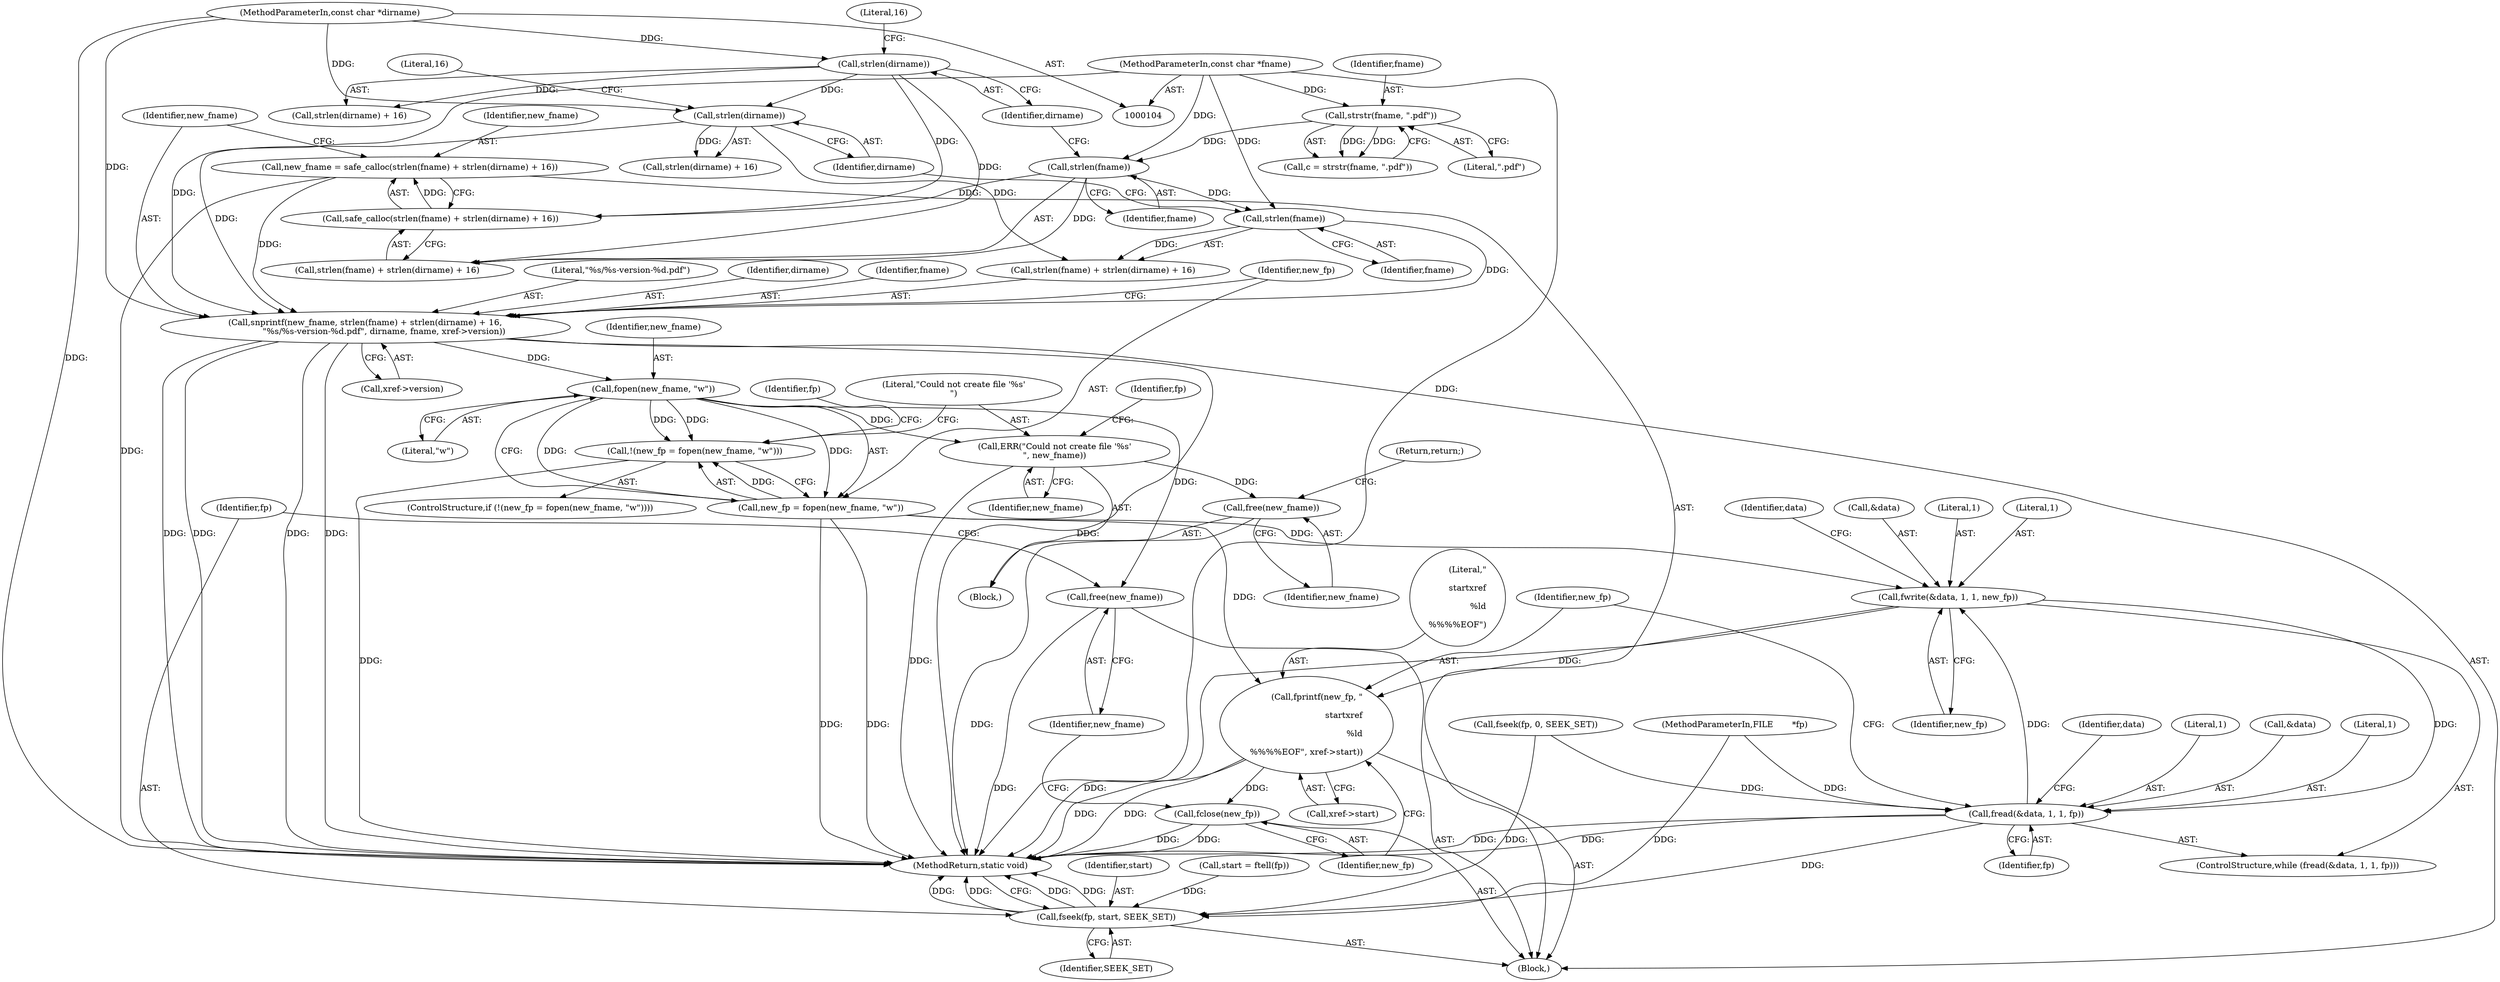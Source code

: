 digraph "0_pdfresurrect_0c4120fffa3dffe97b95c486a120eded82afe8a6_0@API" {
"1000139" [label="(Call,snprintf(new_fname, strlen(fname) + strlen(dirname) + 16,\n              \"%s/%s-version-%d.pdf\", dirname, fname, xref->version))"];
"1000129" [label="(Call,new_fname = safe_calloc(strlen(fname) + strlen(dirname) + 16))"];
"1000131" [label="(Call,safe_calloc(strlen(fname) + strlen(dirname) + 16))"];
"1000133" [label="(Call,strlen(fname))"];
"1000122" [label="(Call,strstr(fname, \".pdf\"))"];
"1000106" [label="(MethodParameterIn,const char *fname)"];
"1000136" [label="(Call,strlen(dirname))"];
"1000107" [label="(MethodParameterIn,const char *dirname)"];
"1000142" [label="(Call,strlen(fname))"];
"1000145" [label="(Call,strlen(dirname))"];
"1000158" [label="(Call,fopen(new_fname, \"w\"))"];
"1000155" [label="(Call,!(new_fp = fopen(new_fname, \"w\")))"];
"1000156" [label="(Call,new_fp = fopen(new_fname, \"w\"))"];
"1000183" [label="(Call,fwrite(&data, 1, 1, new_fp))"];
"1000177" [label="(Call,fread(&data, 1, 1, fp))"];
"1000199" [label="(Call,fseek(fp, start, SEEK_SET))"];
"1000189" [label="(Call,fprintf(new_fp, \"\r\nstartxref\r\n%ld\r\n%%%%EOF\", xref->start))"];
"1000195" [label="(Call,fclose(new_fp))"];
"1000162" [label="(Call,ERR(\"Could not create file '%s'\n\", new_fname))"];
"1000169" [label="(Call,free(new_fname))"];
"1000197" [label="(Call,free(new_fname))"];
"1000171" [label="(Return,return;)"];
"1000134" [label="(Identifier,fname)"];
"1000140" [label="(Identifier,new_fname)"];
"1000148" [label="(Literal,\"%s/%s-version-%d.pdf\")"];
"1000135" [label="(Call,strlen(dirname) + 16)"];
"1000198" [label="(Identifier,new_fname)"];
"1000154" [label="(ControlStructure,if (!(new_fp = fopen(new_fname, \"w\"))))"];
"1000141" [label="(Call,strlen(fname) + strlen(dirname) + 16)"];
"1000131" [label="(Call,safe_calloc(strlen(fname) + strlen(dirname) + 16))"];
"1000185" [label="(Identifier,data)"];
"1000199" [label="(Call,fseek(fp, start, SEEK_SET))"];
"1000143" [label="(Identifier,fname)"];
"1000107" [label="(MethodParameterIn,const char *dirname)"];
"1000155" [label="(Call,!(new_fp = fopen(new_fname, \"w\")))"];
"1000172" [label="(Call,fseek(fp, 0, SEEK_SET))"];
"1000161" [label="(Block,)"];
"1000162" [label="(Call,ERR(\"Could not create file '%s'\n\", new_fname))"];
"1000109" [label="(Block,)"];
"1000202" [label="(Identifier,SEEK_SET)"];
"1000201" [label="(Identifier,start)"];
"1000170" [label="(Identifier,new_fname)"];
"1000166" [label="(Identifier,fp)"];
"1000163" [label="(Literal,\"Could not create file '%s'\n\")"];
"1000146" [label="(Identifier,dirname)"];
"1000182" [label="(Identifier,fp)"];
"1000123" [label="(Identifier,fname)"];
"1000181" [label="(Literal,1)"];
"1000200" [label="(Identifier,fp)"];
"1000179" [label="(Identifier,data)"];
"1000195" [label="(Call,fclose(new_fp))"];
"1000203" [label="(MethodReturn,static void)"];
"1000197" [label="(Call,free(new_fname))"];
"1000184" [label="(Call,&data)"];
"1000124" [label="(Literal,\".pdf\")"];
"1000144" [label="(Call,strlen(dirname) + 16)"];
"1000177" [label="(Call,fread(&data, 1, 1, fp))"];
"1000149" [label="(Identifier,dirname)"];
"1000188" [label="(Identifier,new_fp)"];
"1000192" [label="(Call,xref->start)"];
"1000159" [label="(Identifier,new_fname)"];
"1000173" [label="(Identifier,fp)"];
"1000183" [label="(Call,fwrite(&data, 1, 1, new_fp))"];
"1000136" [label="(Call,strlen(dirname))"];
"1000147" [label="(Literal,16)"];
"1000158" [label="(Call,fopen(new_fname, \"w\"))"];
"1000176" [label="(ControlStructure,while (fread(&data, 1, 1, fp)))"];
"1000164" [label="(Identifier,new_fname)"];
"1000186" [label="(Literal,1)"];
"1000157" [label="(Identifier,new_fp)"];
"1000189" [label="(Call,fprintf(new_fp, \"\r\nstartxref\r\n%ld\r\n%%%%EOF\", xref->start))"];
"1000129" [label="(Call,new_fname = safe_calloc(strlen(fname) + strlen(dirname) + 16))"];
"1000106" [label="(MethodParameterIn,const char *fname)"];
"1000191" [label="(Literal,\"\r\nstartxref\r\n%ld\r\n%%%%EOF\")"];
"1000138" [label="(Literal,16)"];
"1000145" [label="(Call,strlen(dirname))"];
"1000137" [label="(Identifier,dirname)"];
"1000169" [label="(Call,free(new_fname))"];
"1000178" [label="(Call,&data)"];
"1000139" [label="(Call,snprintf(new_fname, strlen(fname) + strlen(dirname) + 16,\n              \"%s/%s-version-%d.pdf\", dirname, fname, xref->version))"];
"1000132" [label="(Call,strlen(fname) + strlen(dirname) + 16)"];
"1000120" [label="(Call,c = strstr(fname, \".pdf\"))"];
"1000156" [label="(Call,new_fp = fopen(new_fname, \"w\"))"];
"1000190" [label="(Identifier,new_fp)"];
"1000115" [label="(Call,start = ftell(fp))"];
"1000196" [label="(Identifier,new_fp)"];
"1000133" [label="(Call,strlen(fname))"];
"1000142" [label="(Call,strlen(fname))"];
"1000130" [label="(Identifier,new_fname)"];
"1000160" [label="(Literal,\"w\")"];
"1000187" [label="(Literal,1)"];
"1000105" [label="(MethodParameterIn,FILE       *fp)"];
"1000180" [label="(Literal,1)"];
"1000151" [label="(Call,xref->version)"];
"1000150" [label="(Identifier,fname)"];
"1000122" [label="(Call,strstr(fname, \".pdf\"))"];
"1000139" -> "1000109"  [label="AST: "];
"1000139" -> "1000151"  [label="CFG: "];
"1000140" -> "1000139"  [label="AST: "];
"1000141" -> "1000139"  [label="AST: "];
"1000148" -> "1000139"  [label="AST: "];
"1000149" -> "1000139"  [label="AST: "];
"1000150" -> "1000139"  [label="AST: "];
"1000151" -> "1000139"  [label="AST: "];
"1000157" -> "1000139"  [label="CFG: "];
"1000139" -> "1000203"  [label="DDG: "];
"1000139" -> "1000203"  [label="DDG: "];
"1000139" -> "1000203"  [label="DDG: "];
"1000139" -> "1000203"  [label="DDG: "];
"1000139" -> "1000203"  [label="DDG: "];
"1000129" -> "1000139"  [label="DDG: "];
"1000142" -> "1000139"  [label="DDG: "];
"1000145" -> "1000139"  [label="DDG: "];
"1000107" -> "1000139"  [label="DDG: "];
"1000106" -> "1000139"  [label="DDG: "];
"1000139" -> "1000158"  [label="DDG: "];
"1000129" -> "1000109"  [label="AST: "];
"1000129" -> "1000131"  [label="CFG: "];
"1000130" -> "1000129"  [label="AST: "];
"1000131" -> "1000129"  [label="AST: "];
"1000140" -> "1000129"  [label="CFG: "];
"1000129" -> "1000203"  [label="DDG: "];
"1000131" -> "1000129"  [label="DDG: "];
"1000131" -> "1000132"  [label="CFG: "];
"1000132" -> "1000131"  [label="AST: "];
"1000133" -> "1000131"  [label="DDG: "];
"1000136" -> "1000131"  [label="DDG: "];
"1000133" -> "1000132"  [label="AST: "];
"1000133" -> "1000134"  [label="CFG: "];
"1000134" -> "1000133"  [label="AST: "];
"1000137" -> "1000133"  [label="CFG: "];
"1000133" -> "1000132"  [label="DDG: "];
"1000122" -> "1000133"  [label="DDG: "];
"1000106" -> "1000133"  [label="DDG: "];
"1000133" -> "1000142"  [label="DDG: "];
"1000122" -> "1000120"  [label="AST: "];
"1000122" -> "1000124"  [label="CFG: "];
"1000123" -> "1000122"  [label="AST: "];
"1000124" -> "1000122"  [label="AST: "];
"1000120" -> "1000122"  [label="CFG: "];
"1000122" -> "1000120"  [label="DDG: "];
"1000122" -> "1000120"  [label="DDG: "];
"1000106" -> "1000122"  [label="DDG: "];
"1000106" -> "1000104"  [label="AST: "];
"1000106" -> "1000203"  [label="DDG: "];
"1000106" -> "1000142"  [label="DDG: "];
"1000136" -> "1000135"  [label="AST: "];
"1000136" -> "1000137"  [label="CFG: "];
"1000137" -> "1000136"  [label="AST: "];
"1000138" -> "1000136"  [label="CFG: "];
"1000136" -> "1000132"  [label="DDG: "];
"1000136" -> "1000135"  [label="DDG: "];
"1000107" -> "1000136"  [label="DDG: "];
"1000136" -> "1000145"  [label="DDG: "];
"1000107" -> "1000104"  [label="AST: "];
"1000107" -> "1000203"  [label="DDG: "];
"1000107" -> "1000145"  [label="DDG: "];
"1000142" -> "1000141"  [label="AST: "];
"1000142" -> "1000143"  [label="CFG: "];
"1000143" -> "1000142"  [label="AST: "];
"1000146" -> "1000142"  [label="CFG: "];
"1000142" -> "1000141"  [label="DDG: "];
"1000145" -> "1000144"  [label="AST: "];
"1000145" -> "1000146"  [label="CFG: "];
"1000146" -> "1000145"  [label="AST: "];
"1000147" -> "1000145"  [label="CFG: "];
"1000145" -> "1000141"  [label="DDG: "];
"1000145" -> "1000144"  [label="DDG: "];
"1000158" -> "1000156"  [label="AST: "];
"1000158" -> "1000160"  [label="CFG: "];
"1000159" -> "1000158"  [label="AST: "];
"1000160" -> "1000158"  [label="AST: "];
"1000156" -> "1000158"  [label="CFG: "];
"1000158" -> "1000155"  [label="DDG: "];
"1000158" -> "1000155"  [label="DDG: "];
"1000158" -> "1000156"  [label="DDG: "];
"1000158" -> "1000156"  [label="DDG: "];
"1000158" -> "1000162"  [label="DDG: "];
"1000158" -> "1000197"  [label="DDG: "];
"1000155" -> "1000154"  [label="AST: "];
"1000155" -> "1000156"  [label="CFG: "];
"1000156" -> "1000155"  [label="AST: "];
"1000163" -> "1000155"  [label="CFG: "];
"1000173" -> "1000155"  [label="CFG: "];
"1000155" -> "1000203"  [label="DDG: "];
"1000156" -> "1000155"  [label="DDG: "];
"1000157" -> "1000156"  [label="AST: "];
"1000156" -> "1000203"  [label="DDG: "];
"1000156" -> "1000203"  [label="DDG: "];
"1000156" -> "1000183"  [label="DDG: "];
"1000156" -> "1000189"  [label="DDG: "];
"1000183" -> "1000176"  [label="AST: "];
"1000183" -> "1000188"  [label="CFG: "];
"1000184" -> "1000183"  [label="AST: "];
"1000186" -> "1000183"  [label="AST: "];
"1000187" -> "1000183"  [label="AST: "];
"1000188" -> "1000183"  [label="AST: "];
"1000179" -> "1000183"  [label="CFG: "];
"1000183" -> "1000203"  [label="DDG: "];
"1000183" -> "1000177"  [label="DDG: "];
"1000177" -> "1000183"  [label="DDG: "];
"1000183" -> "1000189"  [label="DDG: "];
"1000177" -> "1000176"  [label="AST: "];
"1000177" -> "1000182"  [label="CFG: "];
"1000178" -> "1000177"  [label="AST: "];
"1000180" -> "1000177"  [label="AST: "];
"1000181" -> "1000177"  [label="AST: "];
"1000182" -> "1000177"  [label="AST: "];
"1000185" -> "1000177"  [label="CFG: "];
"1000190" -> "1000177"  [label="CFG: "];
"1000177" -> "1000203"  [label="DDG: "];
"1000177" -> "1000203"  [label="DDG: "];
"1000172" -> "1000177"  [label="DDG: "];
"1000105" -> "1000177"  [label="DDG: "];
"1000177" -> "1000199"  [label="DDG: "];
"1000199" -> "1000109"  [label="AST: "];
"1000199" -> "1000202"  [label="CFG: "];
"1000200" -> "1000199"  [label="AST: "];
"1000201" -> "1000199"  [label="AST: "];
"1000202" -> "1000199"  [label="AST: "];
"1000203" -> "1000199"  [label="CFG: "];
"1000199" -> "1000203"  [label="DDG: "];
"1000199" -> "1000203"  [label="DDG: "];
"1000199" -> "1000203"  [label="DDG: "];
"1000199" -> "1000203"  [label="DDG: "];
"1000105" -> "1000199"  [label="DDG: "];
"1000115" -> "1000199"  [label="DDG: "];
"1000172" -> "1000199"  [label="DDG: "];
"1000189" -> "1000109"  [label="AST: "];
"1000189" -> "1000192"  [label="CFG: "];
"1000190" -> "1000189"  [label="AST: "];
"1000191" -> "1000189"  [label="AST: "];
"1000192" -> "1000189"  [label="AST: "];
"1000196" -> "1000189"  [label="CFG: "];
"1000189" -> "1000203"  [label="DDG: "];
"1000189" -> "1000203"  [label="DDG: "];
"1000189" -> "1000195"  [label="DDG: "];
"1000195" -> "1000109"  [label="AST: "];
"1000195" -> "1000196"  [label="CFG: "];
"1000196" -> "1000195"  [label="AST: "];
"1000198" -> "1000195"  [label="CFG: "];
"1000195" -> "1000203"  [label="DDG: "];
"1000195" -> "1000203"  [label="DDG: "];
"1000162" -> "1000161"  [label="AST: "];
"1000162" -> "1000164"  [label="CFG: "];
"1000163" -> "1000162"  [label="AST: "];
"1000164" -> "1000162"  [label="AST: "];
"1000166" -> "1000162"  [label="CFG: "];
"1000162" -> "1000203"  [label="DDG: "];
"1000162" -> "1000169"  [label="DDG: "];
"1000169" -> "1000161"  [label="AST: "];
"1000169" -> "1000170"  [label="CFG: "];
"1000170" -> "1000169"  [label="AST: "];
"1000171" -> "1000169"  [label="CFG: "];
"1000169" -> "1000203"  [label="DDG: "];
"1000197" -> "1000109"  [label="AST: "];
"1000197" -> "1000198"  [label="CFG: "];
"1000198" -> "1000197"  [label="AST: "];
"1000200" -> "1000197"  [label="CFG: "];
"1000197" -> "1000203"  [label="DDG: "];
}
